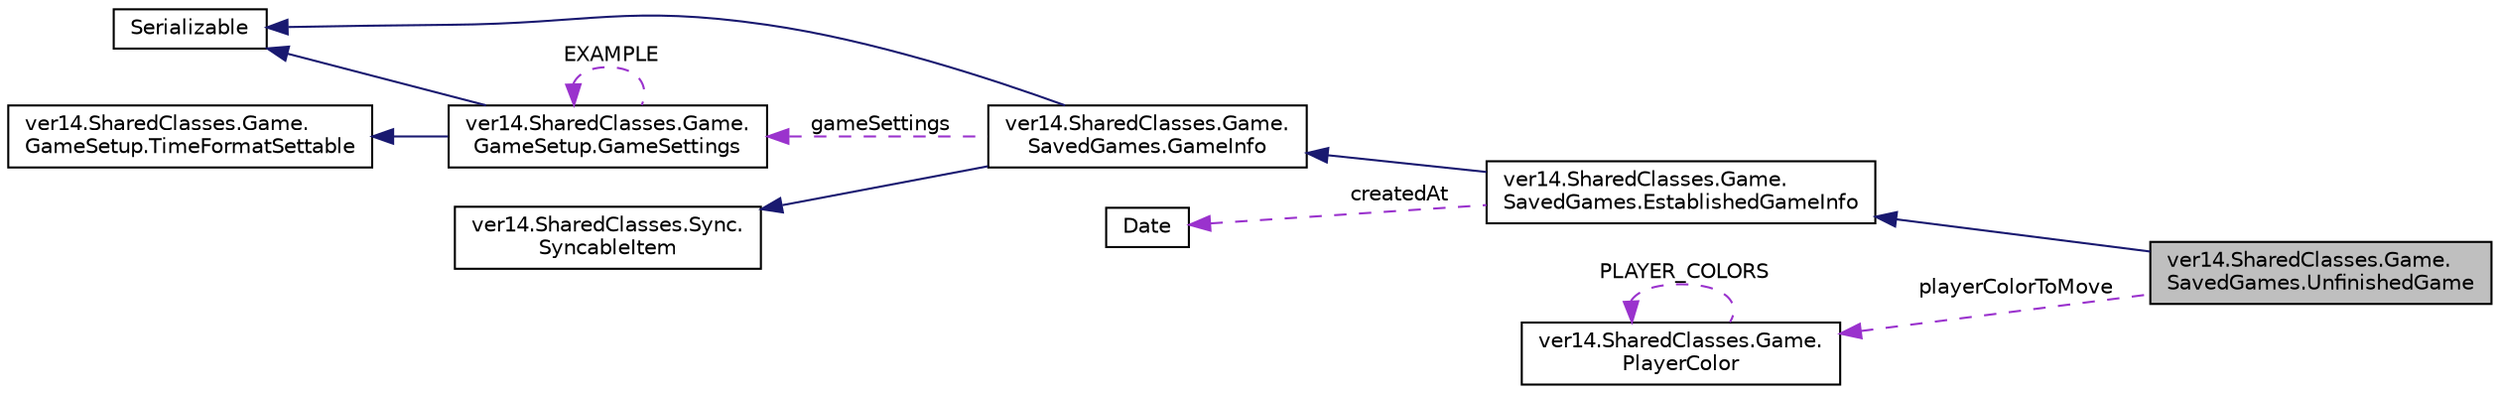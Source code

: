 digraph "ver14.SharedClasses.Game.SavedGames.UnfinishedGame"
{
 // LATEX_PDF_SIZE
  edge [fontname="Helvetica",fontsize="10",labelfontname="Helvetica",labelfontsize="10"];
  node [fontname="Helvetica",fontsize="10",shape=record];
  rankdir="LR";
  Node1 [label="ver14.SharedClasses.Game.\lSavedGames.UnfinishedGame",height=0.2,width=0.4,color="black", fillcolor="grey75", style="filled", fontcolor="black",tooltip=" "];
  Node2 -> Node1 [dir="back",color="midnightblue",fontsize="10",style="solid"];
  Node2 [label="ver14.SharedClasses.Game.\lSavedGames.EstablishedGameInfo",height=0.2,width=0.4,color="black", fillcolor="white", style="filled",URL="$classver14_1_1_shared_classes_1_1_game_1_1_saved_games_1_1_established_game_info.html",tooltip=" "];
  Node3 -> Node2 [dir="back",color="midnightblue",fontsize="10",style="solid"];
  Node3 [label="ver14.SharedClasses.Game.\lSavedGames.GameInfo",height=0.2,width=0.4,color="black", fillcolor="white", style="filled",URL="$classver14_1_1_shared_classes_1_1_game_1_1_saved_games_1_1_game_info.html",tooltip=" "];
  Node4 -> Node3 [dir="back",color="midnightblue",fontsize="10",style="solid"];
  Node4 [label="Serializable",height=0.2,width=0.4,color="black", fillcolor="white", style="filled",tooltip=" "];
  Node5 -> Node3 [dir="back",color="midnightblue",fontsize="10",style="solid"];
  Node5 [label="ver14.SharedClasses.Sync.\lSyncableItem",height=0.2,width=0.4,color="black", fillcolor="white", style="filled",URL="$interfacever14_1_1_shared_classes_1_1_sync_1_1_syncable_item.html",tooltip=" "];
  Node6 -> Node3 [dir="back",color="darkorchid3",fontsize="10",style="dashed",label=" gameSettings" ];
  Node6 [label="ver14.SharedClasses.Game.\lGameSetup.GameSettings",height=0.2,width=0.4,color="black", fillcolor="white", style="filled",URL="$classver14_1_1_shared_classes_1_1_game_1_1_game_setup_1_1_game_settings.html",tooltip=" "];
  Node4 -> Node6 [dir="back",color="midnightblue",fontsize="10",style="solid"];
  Node7 -> Node6 [dir="back",color="midnightblue",fontsize="10",style="solid"];
  Node7 [label="ver14.SharedClasses.Game.\lGameSetup.TimeFormatSettable",height=0.2,width=0.4,color="black", fillcolor="white", style="filled",URL="$interfacever14_1_1_shared_classes_1_1_game_1_1_game_setup_1_1_time_format_settable.html",tooltip=" "];
  Node6 -> Node6 [dir="back",color="darkorchid3",fontsize="10",style="dashed",label=" EXAMPLE" ];
  Node8 -> Node2 [dir="back",color="darkorchid3",fontsize="10",style="dashed",label=" createdAt" ];
  Node8 [label="Date",height=0.2,width=0.4,color="black", fillcolor="white", style="filled",tooltip=" "];
  Node9 -> Node1 [dir="back",color="darkorchid3",fontsize="10",style="dashed",label=" playerColorToMove" ];
  Node9 [label="ver14.SharedClasses.Game.\lPlayerColor",height=0.2,width=0.4,color="black", fillcolor="white", style="filled",URL="$enumver14_1_1_shared_classes_1_1_game_1_1_player_color.html",tooltip=" "];
  Node9 -> Node9 [dir="back",color="darkorchid3",fontsize="10",style="dashed",label=" PLAYER_COLORS" ];
}

